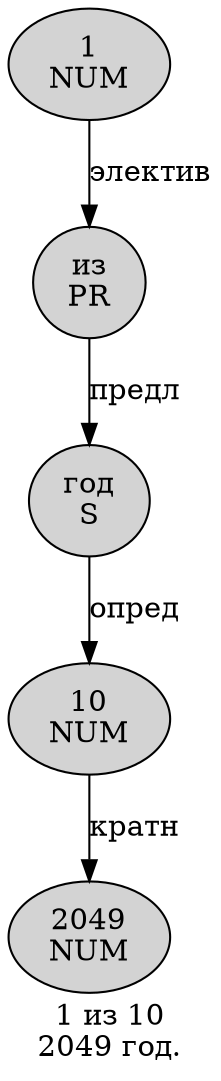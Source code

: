 digraph SENTENCE_2713 {
	graph [label="1 из 10
2049 год."]
	node [style=filled]
		0 [label="1
NUM" color="" fillcolor=lightgray penwidth=1 shape=ellipse]
		1 [label="из
PR" color="" fillcolor=lightgray penwidth=1 shape=ellipse]
		2 [label="10
NUM" color="" fillcolor=lightgray penwidth=1 shape=ellipse]
		3 [label="2049
NUM" color="" fillcolor=lightgray penwidth=1 shape=ellipse]
		4 [label="год
S" color="" fillcolor=lightgray penwidth=1 shape=ellipse]
			0 -> 1 [label="электив"]
			2 -> 3 [label="кратн"]
			1 -> 4 [label="предл"]
			4 -> 2 [label="опред"]
}